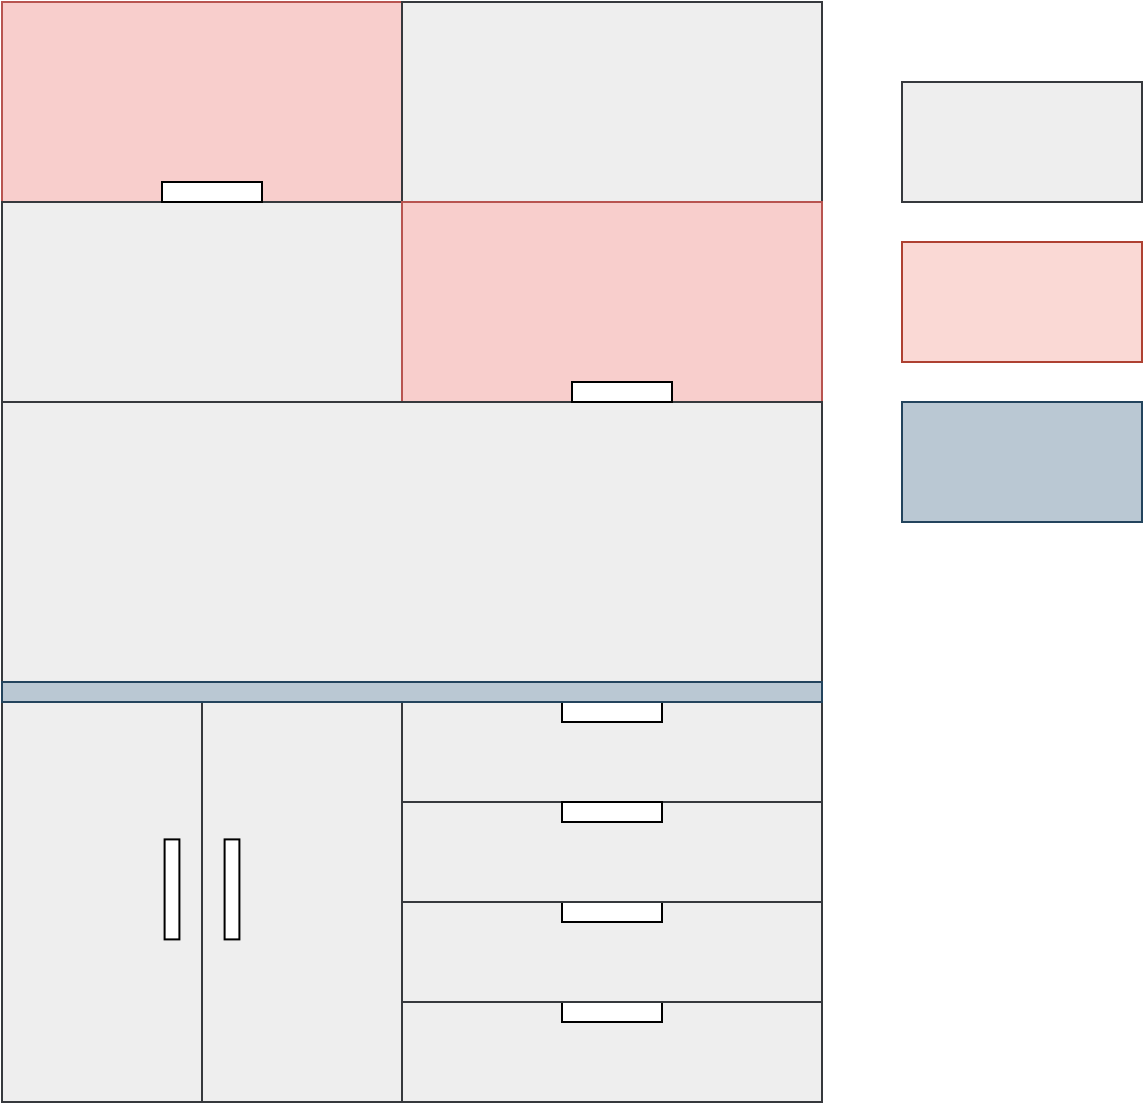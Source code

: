 <mxfile version="21.7.2" type="github">
  <diagram name="Page-1" id="67bxx6ICDhTtdGV3Eazt">
    <mxGraphModel dx="1306" dy="747" grid="1" gridSize="10" guides="1" tooltips="1" connect="1" arrows="1" fold="1" page="1" pageScale="1" pageWidth="827" pageHeight="1169" math="0" shadow="0">
      <root>
        <mxCell id="0" />
        <mxCell id="1" parent="0" />
        <mxCell id="rlqqf62_U47g3WoQtCik-2" value="" style="rounded=0;whiteSpace=wrap;html=1;fillColor=#f8cecc;strokeColor=#b85450;" vertex="1" parent="1">
          <mxGeometry x="40" y="80" width="200" height="100" as="geometry" />
        </mxCell>
        <mxCell id="rlqqf62_U47g3WoQtCik-3" value="" style="rounded=0;whiteSpace=wrap;html=1;fillColor=#eeeeee;strokeColor=#36393d;" vertex="1" parent="1">
          <mxGeometry x="240" y="80" width="210" height="100" as="geometry" />
        </mxCell>
        <mxCell id="rlqqf62_U47g3WoQtCik-4" value="" style="rounded=0;whiteSpace=wrap;html=1;fillColor=#eeeeee;strokeColor=#36393d;" vertex="1" parent="1">
          <mxGeometry x="40" y="180" width="200" height="100" as="geometry" />
        </mxCell>
        <mxCell id="rlqqf62_U47g3WoQtCik-5" value="" style="rounded=0;whiteSpace=wrap;html=1;fillColor=#f8cecc;strokeColor=#b85450;" vertex="1" parent="1">
          <mxGeometry x="240" y="180" width="210" height="100" as="geometry" />
        </mxCell>
        <mxCell id="rlqqf62_U47g3WoQtCik-6" value="" style="rounded=0;whiteSpace=wrap;html=1;fillColor=#eeeeee;strokeColor=#36393d;" vertex="1" parent="1">
          <mxGeometry x="40" y="280" width="410" height="150" as="geometry" />
        </mxCell>
        <mxCell id="rlqqf62_U47g3WoQtCik-7" value="" style="rounded=0;whiteSpace=wrap;html=1;rotation=-180;" vertex="1" parent="1">
          <mxGeometry x="120" y="170" width="50" height="10" as="geometry" />
        </mxCell>
        <mxCell id="rlqqf62_U47g3WoQtCik-8" value="" style="rounded=0;whiteSpace=wrap;html=1;rotation=-180;" vertex="1" parent="1">
          <mxGeometry x="325" y="270" width="50" height="10" as="geometry" />
        </mxCell>
        <mxCell id="rlqqf62_U47g3WoQtCik-18" value="" style="group" vertex="1" connectable="0" parent="1">
          <mxGeometry x="40" y="430" width="200" height="200" as="geometry" />
        </mxCell>
        <mxCell id="rlqqf62_U47g3WoQtCik-20" value="" style="rounded=0;whiteSpace=wrap;html=1;fillColor=#eeeeee;strokeColor=#36393d;" vertex="1" parent="rlqqf62_U47g3WoQtCik-18">
          <mxGeometry width="100" height="200" as="geometry" />
        </mxCell>
        <mxCell id="rlqqf62_U47g3WoQtCik-21" value="" style="rounded=0;whiteSpace=wrap;html=1;fillColor=#eeeeee;strokeColor=#36393d;" vertex="1" parent="rlqqf62_U47g3WoQtCik-18">
          <mxGeometry x="100" width="100" height="200" as="geometry" />
        </mxCell>
        <mxCell id="rlqqf62_U47g3WoQtCik-23" value="" style="rounded=0;whiteSpace=wrap;html=1;rotation=90;" vertex="1" parent="rlqqf62_U47g3WoQtCik-18">
          <mxGeometry x="90" y="89.997" width="50" height="7.407" as="geometry" />
        </mxCell>
        <mxCell id="rlqqf62_U47g3WoQtCik-38" value="" style="rounded=0;whiteSpace=wrap;html=1;rotation=90;" vertex="1" parent="rlqqf62_U47g3WoQtCik-18">
          <mxGeometry x="60" y="89.997" width="50" height="7.407" as="geometry" />
        </mxCell>
        <mxCell id="rlqqf62_U47g3WoQtCik-26" value="" style="group" vertex="1" connectable="0" parent="1">
          <mxGeometry x="240" y="580" width="210" height="50" as="geometry" />
        </mxCell>
        <mxCell id="rlqqf62_U47g3WoQtCik-24" value="" style="rounded=0;whiteSpace=wrap;html=1;fillColor=#eeeeee;strokeColor=#36393d;" vertex="1" parent="rlqqf62_U47g3WoQtCik-26">
          <mxGeometry width="210" height="50" as="geometry" />
        </mxCell>
        <mxCell id="rlqqf62_U47g3WoQtCik-25" value="" style="rounded=0;whiteSpace=wrap;html=1;" vertex="1" parent="rlqqf62_U47g3WoQtCik-26">
          <mxGeometry x="80" width="50" height="10" as="geometry" />
        </mxCell>
        <mxCell id="rlqqf62_U47g3WoQtCik-28" value="" style="group" vertex="1" connectable="0" parent="1">
          <mxGeometry x="240" y="430" width="210" height="50" as="geometry" />
        </mxCell>
        <mxCell id="rlqqf62_U47g3WoQtCik-29" value="" style="rounded=0;whiteSpace=wrap;html=1;fillColor=#eeeeee;strokeColor=#36393d;" vertex="1" parent="rlqqf62_U47g3WoQtCik-28">
          <mxGeometry width="210" height="50" as="geometry" />
        </mxCell>
        <mxCell id="rlqqf62_U47g3WoQtCik-30" value="" style="rounded=0;whiteSpace=wrap;html=1;" vertex="1" parent="rlqqf62_U47g3WoQtCik-28">
          <mxGeometry x="80" width="50" height="10" as="geometry" />
        </mxCell>
        <mxCell id="rlqqf62_U47g3WoQtCik-31" value="" style="group" vertex="1" connectable="0" parent="1">
          <mxGeometry x="240" y="530" width="210" height="50" as="geometry" />
        </mxCell>
        <mxCell id="rlqqf62_U47g3WoQtCik-32" value="" style="rounded=0;whiteSpace=wrap;html=1;fillColor=#eeeeee;strokeColor=#36393d;" vertex="1" parent="rlqqf62_U47g3WoQtCik-31">
          <mxGeometry width="210" height="50" as="geometry" />
        </mxCell>
        <mxCell id="rlqqf62_U47g3WoQtCik-33" value="" style="rounded=0;whiteSpace=wrap;html=1;" vertex="1" parent="rlqqf62_U47g3WoQtCik-31">
          <mxGeometry x="80" width="50" height="10" as="geometry" />
        </mxCell>
        <mxCell id="rlqqf62_U47g3WoQtCik-34" value="" style="group" vertex="1" connectable="0" parent="1">
          <mxGeometry x="240" y="480" width="210" height="50" as="geometry" />
        </mxCell>
        <mxCell id="rlqqf62_U47g3WoQtCik-35" value="" style="rounded=0;whiteSpace=wrap;html=1;fillColor=#eeeeee;strokeColor=#36393d;" vertex="1" parent="rlqqf62_U47g3WoQtCik-34">
          <mxGeometry width="210" height="50" as="geometry" />
        </mxCell>
        <mxCell id="rlqqf62_U47g3WoQtCik-36" value="" style="rounded=0;whiteSpace=wrap;html=1;" vertex="1" parent="rlqqf62_U47g3WoQtCik-34">
          <mxGeometry x="80" width="50" height="10" as="geometry" />
        </mxCell>
        <mxCell id="rlqqf62_U47g3WoQtCik-39" value="" style="rounded=0;whiteSpace=wrap;html=1;fillColor=#bac8d3;strokeColor=#23445d;" vertex="1" parent="1">
          <mxGeometry x="40" y="420" width="410" height="10" as="geometry" />
        </mxCell>
        <mxCell id="rlqqf62_U47g3WoQtCik-40" value="" style="rounded=0;whiteSpace=wrap;html=1;fillColor=#fad9d5;strokeColor=#ae4132;" vertex="1" parent="1">
          <mxGeometry x="490" y="200" width="120" height="60" as="geometry" />
        </mxCell>
        <mxCell id="rlqqf62_U47g3WoQtCik-41" value="" style="rounded=0;whiteSpace=wrap;html=1;fillColor=#bac8d3;strokeColor=#23445d;" vertex="1" parent="1">
          <mxGeometry x="490" y="280" width="120" height="60" as="geometry" />
        </mxCell>
        <mxCell id="rlqqf62_U47g3WoQtCik-42" value="" style="rounded=0;whiteSpace=wrap;html=1;fillColor=#eeeeee;strokeColor=#36393d;" vertex="1" parent="1">
          <mxGeometry x="490" y="120" width="120" height="60" as="geometry" />
        </mxCell>
      </root>
    </mxGraphModel>
  </diagram>
</mxfile>
